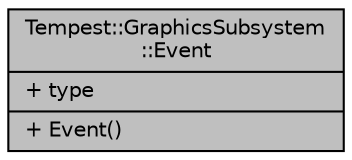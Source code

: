 digraph "Tempest::GraphicsSubsystem::Event"
{
  edge [fontname="Helvetica",fontsize="10",labelfontname="Helvetica",labelfontsize="10"];
  node [fontname="Helvetica",fontsize="10",shape=record];
  Node2 [label="{Tempest::GraphicsSubsystem\l::Event\n|+ type\l|+ Event()\l}",height=0.2,width=0.4,color="black", fillcolor="grey75", style="filled", fontcolor="black"];
}
